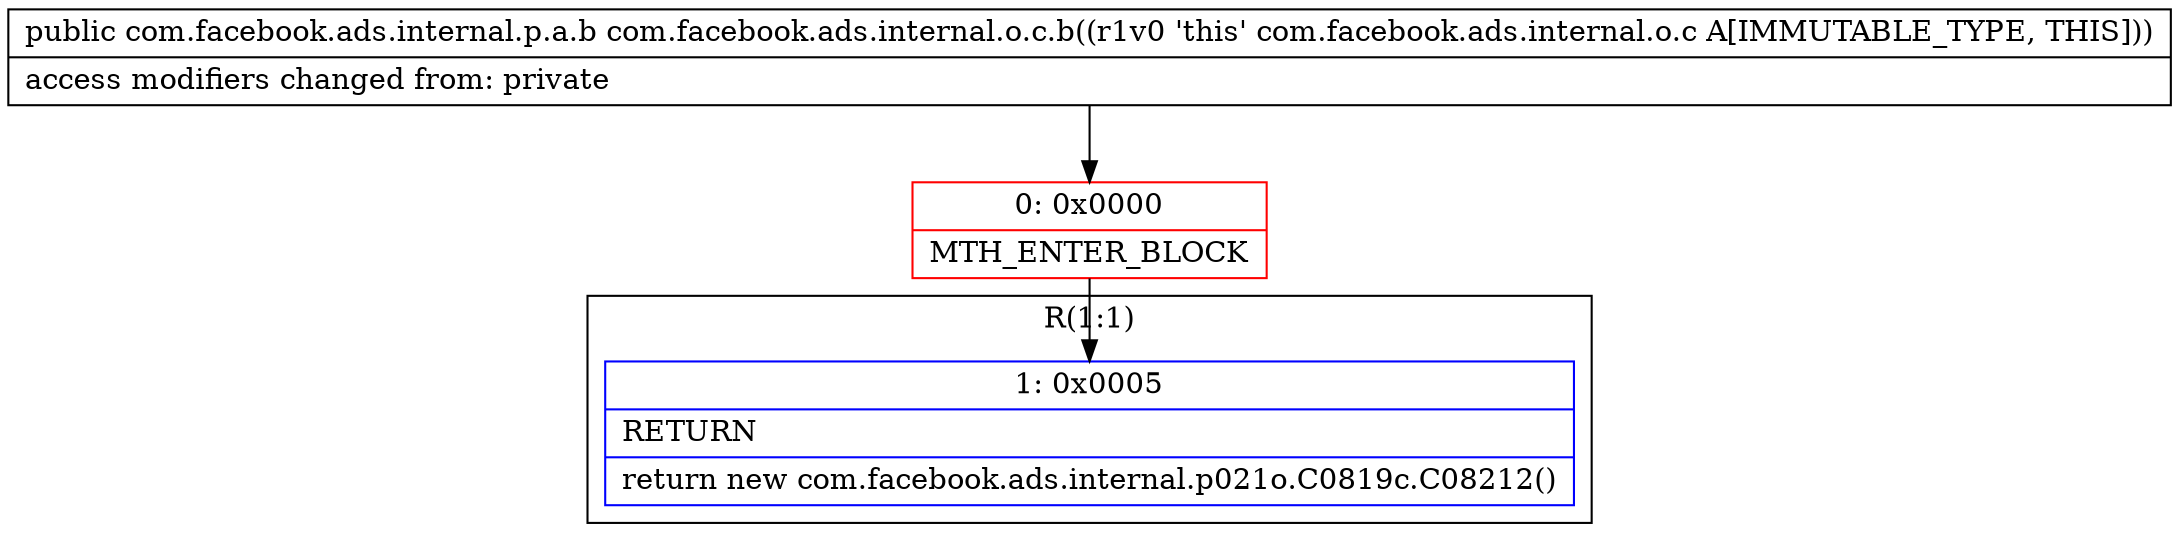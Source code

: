digraph "CFG forcom.facebook.ads.internal.o.c.b()Lcom\/facebook\/ads\/internal\/p\/a\/b;" {
subgraph cluster_Region_455870237 {
label = "R(1:1)";
node [shape=record,color=blue];
Node_1 [shape=record,label="{1\:\ 0x0005|RETURN\l|return new com.facebook.ads.internal.p021o.C0819c.C08212()\l}"];
}
Node_0 [shape=record,color=red,label="{0\:\ 0x0000|MTH_ENTER_BLOCK\l}"];
MethodNode[shape=record,label="{public com.facebook.ads.internal.p.a.b com.facebook.ads.internal.o.c.b((r1v0 'this' com.facebook.ads.internal.o.c A[IMMUTABLE_TYPE, THIS]))  | access modifiers changed from: private\l}"];
MethodNode -> Node_0;
Node_0 -> Node_1;
}

